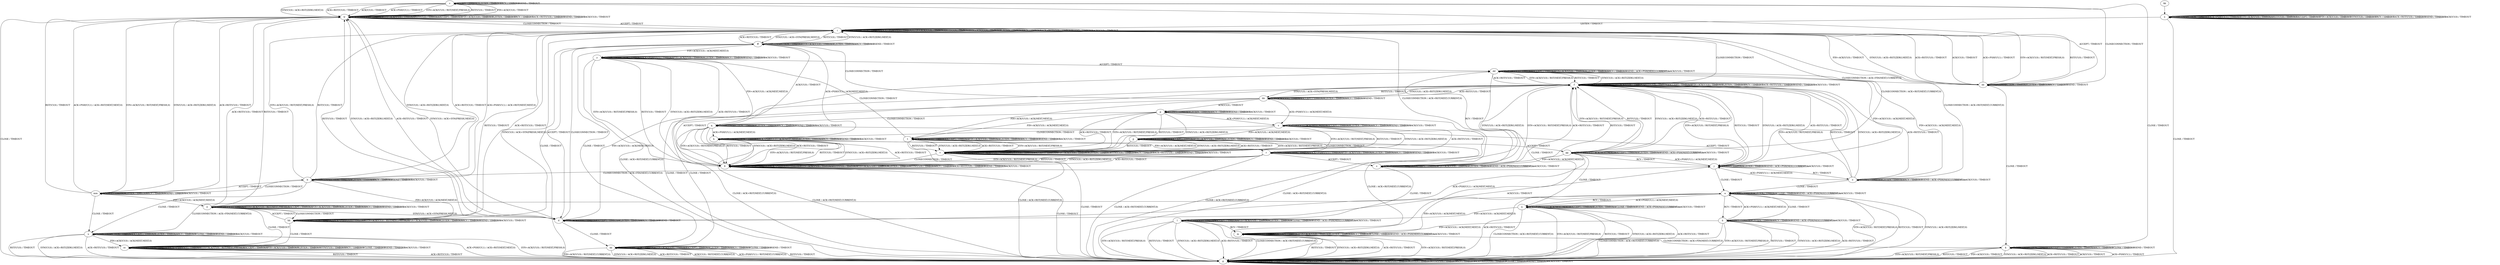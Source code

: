 digraph "" {
	graph ["Incoming time"=0.2545938491821289,
		"Outgoing time"=0.5369882583618164,
		Output="{'States': 39, 'Transitions': 495, 'Filename': '../results/tcp_preset_50_rerun/TCP_Windows8_Server-TCP_Windows8_Server-2.dot'}",
		Reference="{'States': 39, 'Transitions': 495, 'Filename': '../subjects/tcp/TCP_Windows8_Server.dot'}",
		Solver=yices,
		Updated="{'States': 39, 'Transitions': 495, 'Filename': '../subjects/tcp/TCP_Windows8_Server.dot'}",
		"f-measure"=1.0,
		precision=1.0,
		recall=1.0
	];
	a -> a	[key=0,
		label="ACCEPT / TIMEOUT"];
	a -> a	[key=1,
		label="LISTEN / TIMEOUT"];
	a -> a	[key=2,
		label="CLOSE / TIMEOUT"];
	a -> a	[key=3,
		label="SEND / ACK+PSH(NEXT,CURRENT,1)"];
	a -> a	[key=4,
		label="ACK(V,V,0) / TIMEOUT"];
	a -> g	[key=0,
		label="SYN+ACK(V,V,0) / RST(NEXT,FRESH,0)"];
	a -> g	[key=1,
		label="RST(V,V,0) / TIMEOUT"];
	a -> g	[key=2,
		label="SYN(V,V,0) / ACK+RST(ZERO,NEXT,0)"];
	a -> g	[key=3,
		label="ACK+RST(V,V,0) / TIMEOUT"];
	a -> m	[key=0,
		label="FIN+ACK(V,V,0) / ACK(NEXT,NEXT,0)"];
	a -> n	[key=0,
		label="ACK+PSH(V,V,1) / ACK(NEXT,NEXT,0)"];
	a -> u	[key=0,
		label="CLOSECONNECTION / ACK+FIN(NEXT,CURRENT,0)"];
	a -> ii	[key=0,
		label="RCV / TIMEOUT"];
	b -> b	[key=0,
		label="CLOSECONNECTION / TIMEOUT"];
	b -> b	[key=1,
		label="LISTEN / TIMEOUT"];
	b -> b	[key=2,
		label="RCV / TIMEOUT"];
	b -> b	[key=3,
		label="SEND / TIMEOUT"];
	b -> b	[key=4,
		label="ACK(V,V,0) / TIMEOUT"];
	b -> i	[key=0,
		label="ACK+PSH(V,V,1) / ACK+RST(NEXT,NEXT,0)"];
	b -> i	[key=1,
		label="SYN+ACK(V,V,0) / RST(NEXT,FRESH,0)"];
	b -> i	[key=2,
		label="RST(V,V,0) / TIMEOUT"];
	b -> i	[key=3,
		label="SYN(V,V,0) / ACK+RST(ZERO,NEXT,0)"];
	b -> i	[key=4,
		label="ACK+RST(V,V,0) / TIMEOUT"];
	b -> u	[key=0,
		label="CLOSE / TIMEOUT"];
	b -> hh	[key=0,
		label="FIN+ACK(V,V,0) / ACK(NEXT,NEXT,0)"];
	b -> mm	[key=0,
		label="ACCEPT / TIMEOUT"];
	c -> c	[key=0,
		label="ACCEPT / TIMEOUT"];
	c -> c	[key=1,
		label="LISTEN / TIMEOUT"];
	c -> c	[key=2,
		label="RCV / TIMEOUT"];
	c -> c	[key=3,
		label="SEND / TIMEOUT"];
	c -> k	[key=0,
		label="CLOSE / TIMEOUT"];
	c -> w	[key=0,
		label="ACK+PSH(V,V,1) / TIMEOUT"];
	c -> w	[key=1,
		label="SYN+ACK(V,V,0) / RST(NEXT,FRESH,0)"];
	c -> w	[key=2,
		label="RST(V,V,0) / TIMEOUT"];
	c -> w	[key=3,
		label="FIN+ACK(V,V,0) / TIMEOUT"];
	c -> w	[key=4,
		label="SYN(V,V,0) / ACK+RST(ZERO,NEXT,0)"];
	c -> w	[key=5,
		label="ACK+RST(V,V,0) / TIMEOUT"];
	c -> w	[key=6,
		label="ACK(V,V,0) / TIMEOUT"];
	c -> ee	[key=0,
		label="CLOSECONNECTION / TIMEOUT"];
	d -> d	[key=0,
		label="SYN+ACK(V,V,0) / TIMEOUT"];
	d -> d	[key=1,
		label="ACCEPT / TIMEOUT"];
	d -> d	[key=2,
		label="LISTEN / TIMEOUT"];
	d -> d	[key=3,
		label="RCV / TIMEOUT"];
	d -> d	[key=4,
		label="SEND / TIMEOUT"];
	d -> j	[key=0,
		label="ACK(V,V,0) / TIMEOUT"];
	d -> w	[key=0,
		label="RST(V,V,0) / TIMEOUT"];
	d -> w	[key=1,
		label="SYN(V,V,0) / ACK+RST(ZERO,NEXT,0)"];
	d -> w	[key=2,
		label="ACK+RST(V,V,0) / TIMEOUT"];
	d -> aa	[key=0,
		label="CLOSE / TIMEOUT"];
	d -> dd	[key=0,
		label="FIN+ACK(V,V,0) / ACK(NEXT,NEXT,0)"];
	d -> ff	[key=0,
		label="CLOSECONNECTION / TIMEOUT"];
	d -> gg	[key=0,
		label="ACK+PSH(V,V,1) / ACK(NEXT,NEXT,0)"];
	e -> d	[key=0,
		label="SYN(V,V,0) / ACK+SYN(FRESH,NEXT,0)"];
	e -> e	[key=0,
		label="ACK+PSH(V,V,1) / TIMEOUT"];
	e -> e	[key=1,
		label="SYN+ACK(V,V,0) / RST(NEXT,FRESH,0)"];
	e -> e	[key=2,
		label="ACCEPT / TIMEOUT"];
	e -> e	[key=3,
		label="FIN+ACK(V,V,0) / TIMEOUT"];
	e -> e	[key=4,
		label="LISTEN / TIMEOUT"];
	e -> e	[key=5,
		label="RCV / TIMEOUT"];
	e -> e	[key=6,
		label="SEND / TIMEOUT"];
	e -> e	[key=7,
		label="ACK(V,V,0) / TIMEOUT"];
	e -> w	[key=0,
		label="RST(V,V,0) / TIMEOUT"];
	e -> w	[key=1,
		label="ACK+RST(V,V,0) / TIMEOUT"];
	e -> cc	[key=0,
		label="CLOSE / TIMEOUT"];
	e -> hh	[key=0,
		label="CLOSECONNECTION / TIMEOUT"];
	f -> f	[key=0,
		label="ACK+PSH(V,V,1) / TIMEOUT"];
	f -> f	[key=1,
		label="SYN+ACK(V,V,0) / TIMEOUT"];
	f -> f	[key=2,
		label="RST(V,V,0) / TIMEOUT"];
	f -> f	[key=3,
		label="ACCEPT / TIMEOUT"];
	f -> f	[key=4,
		label="FIN+ACK(V,V,0) / TIMEOUT"];
	f -> f	[key=5,
		label="LISTEN / TIMEOUT"];
	f -> f	[key=6,
		label="RCV / TIMEOUT"];
	f -> f	[key=7,
		label="ACK+RST(V,V,0) / TIMEOUT"];
	f -> f	[key=8,
		label="SEND / TIMEOUT"];
	f -> f	[key=9,
		label="ACK(V,V,0) / TIMEOUT"];
	f -> g	[key=0,
		label="CLOSE / TIMEOUT"];
	f -> i	[key=0,
		label="CLOSECONNECTION / TIMEOUT"];
	f -> bb	[key=0,
		label="SYN(V,V,0) / ACK+SYN(FRESH,NEXT,0)"];
	g -> g	[key=0,
		label="CLOSECONNECTION / TIMEOUT"];
	g -> g	[key=1,
		label="ACK+PSH(V,V,1) / TIMEOUT"];
	g -> g	[key=2,
		label="SYN+ACK(V,V,0) / TIMEOUT"];
	g -> g	[key=3,
		label="RST(V,V,0) / TIMEOUT"];
	g -> g	[key=4,
		label="ACCEPT / TIMEOUT"];
	g -> g	[key=5,
		label="FIN+ACK(V,V,0) / TIMEOUT"];
	g -> g	[key=6,
		label="LISTEN / TIMEOUT"];
	g -> g	[key=7,
		label="SYN(V,V,0) / TIMEOUT"];
	g -> g	[key=8,
		label="RCV / TIMEOUT"];
	g -> g	[key=9,
		label="ACK+RST(V,V,0) / TIMEOUT"];
	g -> g	[key=10,
		label="CLOSE / TIMEOUT"];
	g -> g	[key=11,
		label="SEND / TIMEOUT"];
	g -> g	[key=12,
		label="ACK(V,V,0) / TIMEOUT"];
	h -> g	[key=0,
		label="CLOSE / ACK+RST(NEXT,CURRENT,0)"];
	h -> h	[key=0,
		label="CLOSECONNECTION / TIMEOUT"];
	h -> h	[key=1,
		label="ACK+PSH(V,V,1) / ACK(NEXT,NEXT,0)"];
	h -> h	[key=2,
		label="LISTEN / TIMEOUT"];
	h -> h	[key=3,
		label="RCV / TIMEOUT"];
	h -> h	[key=4,
		label="SEND / TIMEOUT"];
	h -> h	[key=5,
		label="ACK(V,V,0) / TIMEOUT"];
	h -> r	[key=0,
		label="FIN+ACK(V,V,0) / ACK(NEXT,NEXT,0)"];
	h -> gg	[key=0,
		label="ACCEPT / TIMEOUT"];
	h -> ll	[key=0,
		label="SYN+ACK(V,V,0) / RST(NEXT,FRESH,0)"];
	h -> ll	[key=1,
		label="RST(V,V,0) / TIMEOUT"];
	h -> ll	[key=2,
		label="SYN(V,V,0) / ACK+RST(ZERO,NEXT,0)"];
	h -> ll	[key=3,
		label="ACK+RST(V,V,0) / TIMEOUT"];
	i -> g	[key=0,
		label="CLOSE / TIMEOUT"];
	i -> i	[key=0,
		label="CLOSECONNECTION / TIMEOUT"];
	i -> i	[key=1,
		label="ACK+PSH(V,V,1) / TIMEOUT"];
	i -> i	[key=2,
		label="SYN+ACK(V,V,0) / TIMEOUT"];
	i -> i	[key=3,
		label="RST(V,V,0) / TIMEOUT"];
	i -> i	[key=4,
		label="FIN+ACK(V,V,0) / TIMEOUT"];
	i -> i	[key=5,
		label="LISTEN / TIMEOUT"];
	i -> i	[key=6,
		label="RCV / TIMEOUT"];
	i -> i	[key=7,
		label="ACK+RST(V,V,0) / TIMEOUT"];
	i -> i	[key=8,
		label="SEND / TIMEOUT"];
	i -> i	[key=9,
		label="ACK(V,V,0) / TIMEOUT"];
	i -> w	[key=0,
		label="ACCEPT / TIMEOUT"];
	i -> ff	[key=0,
		label="SYN(V,V,0) / ACK+SYN(FRESH,NEXT,0)"];
	j -> a	[key=0,
		label="CLOSE / TIMEOUT"];
	j -> b	[key=0,
		label="CLOSECONNECTION / ACK+FIN(NEXT,CURRENT,0)"];
	j -> f	[key=0,
		label="SYN+ACK(V,V,0) / RST(NEXT,FRESH,0)"];
	j -> f	[key=1,
		label="RST(V,V,0) / TIMEOUT"];
	j -> f	[key=2,
		label="SYN(V,V,0) / ACK+RST(ZERO,NEXT,0)"];
	j -> f	[key=3,
		label="ACK+RST(V,V,0) / TIMEOUT"];
	j -> j	[key=0,
		label="ACCEPT / TIMEOUT"];
	j -> j	[key=1,
		label="LISTEN / TIMEOUT"];
	j -> j	[key=2,
		label="SEND / ACK+PSH(NEXT,CURRENT,1)"];
	j -> j	[key=3,
		label="ACK(V,V,0) / TIMEOUT"];
	j -> o	[key=0,
		label="RCV / TIMEOUT"];
	j -> dd	[key=0,
		label="FIN+ACK(V,V,0) / ACK(NEXT,NEXT,0)"];
	j -> gg	[key=0,
		label="ACK+PSH(V,V,1) / ACK(NEXT,NEXT,0)"];
	k -> g	[key=0,
		label="ACK+PSH(V,V,1) / TIMEOUT"];
	k -> g	[key=1,
		label="SYN+ACK(V,V,0) / RST(NEXT,FRESH,0)"];
	k -> g	[key=2,
		label="RST(V,V,0) / TIMEOUT"];
	k -> g	[key=3,
		label="FIN+ACK(V,V,0) / TIMEOUT"];
	k -> g	[key=4,
		label="SYN(V,V,0) / ACK+RST(ZERO,NEXT,0)"];
	k -> g	[key=5,
		label="ACK+RST(V,V,0) / TIMEOUT"];
	k -> g	[key=6,
		label="ACK(V,V,0) / TIMEOUT"];
	k -> k	[key=0,
		label="CLOSECONNECTION / TIMEOUT"];
	k -> k	[key=1,
		label="ACCEPT / TIMEOUT"];
	k -> k	[key=2,
		label="LISTEN / TIMEOUT"];
	k -> k	[key=3,
		label="RCV / TIMEOUT"];
	k -> k	[key=4,
		label="CLOSE / TIMEOUT"];
	k -> k	[key=5,
		label="SEND / TIMEOUT"];
	l -> g	[key=0,
		label="CLOSECONNECTION / ACK+RST(NEXT,CURRENT,0)"];
	l -> g	[key=1,
		label="SYN+ACK(V,V,0) / RST(NEXT,FRESH,0)"];
	l -> g	[key=2,
		label="RST(V,V,0) / TIMEOUT"];
	l -> g	[key=3,
		label="SYN(V,V,0) / ACK+RST(ZERO,NEXT,0)"];
	l -> g	[key=4,
		label="ACK+RST(V,V,0) / TIMEOUT"];
	l -> l	[key=0,
		label="ACK+PSH(V,V,1) / TIMEOUT"];
	l -> l	[key=1,
		label="ACCEPT / TIMEOUT"];
	l -> l	[key=2,
		label="FIN+ACK(V,V,0) / TIMEOUT"];
	l -> l	[key=3,
		label="LISTEN / TIMEOUT"];
	l -> l	[key=4,
		label="CLOSE / TIMEOUT"];
	l -> l	[key=5,
		label="SEND / ACK+PSH(NEXT,CURRENT,1)"];
	l -> l	[key=6,
		label="ACK(V,V,0) / TIMEOUT"];
	l -> m	[key=0,
		label="RCV / TIMEOUT"];
	m -> g	[key=0,
		label="SYN+ACK(V,V,0) / RST(NEXT,FRESH,0)"];
	m -> g	[key=1,
		label="RST(V,V,0) / TIMEOUT"];
	m -> g	[key=2,
		label="SYN(V,V,0) / ACK+RST(ZERO,NEXT,0)"];
	m -> g	[key=3,
		label="ACK+RST(V,V,0) / TIMEOUT"];
	m -> k	[key=0,
		label="CLOSECONNECTION / ACK+FIN(NEXT,CURRENT,0)"];
	m -> m	[key=0,
		label="ACK+PSH(V,V,1) / TIMEOUT"];
	m -> m	[key=1,
		label="ACCEPT / TIMEOUT"];
	m -> m	[key=2,
		label="FIN+ACK(V,V,0) / TIMEOUT"];
	m -> m	[key=3,
		label="LISTEN / TIMEOUT"];
	m -> m	[key=4,
		label="RCV / TIMEOUT"];
	m -> m	[key=5,
		label="CLOSE / TIMEOUT"];
	m -> m	[key=6,
		label="SEND / ACK+PSH(NEXT,CURRENT,1)"];
	m -> m	[key=7,
		label="ACK(V,V,0) / TIMEOUT"];
	n -> a	[key=0,
		label="RCV / TIMEOUT"];
	n -> g	[key=0,
		label="CLOSECONNECTION / ACK+RST(NEXT,CURRENT,0)"];
	n -> g	[key=1,
		label="SYN+ACK(V,V,0) / RST(NEXT,FRESH,0)"];
	n -> g	[key=2,
		label="RST(V,V,0) / TIMEOUT"];
	n -> g	[key=3,
		label="SYN(V,V,0) / ACK+RST(ZERO,NEXT,0)"];
	n -> g	[key=4,
		label="ACK+RST(V,V,0) / TIMEOUT"];
	n -> l	[key=0,
		label="FIN+ACK(V,V,0) / ACK(NEXT,NEXT,0)"];
	n -> n	[key=0,
		label="ACK+PSH(V,V,1) / ACK(NEXT,NEXT,0)"];
	n -> n	[key=1,
		label="ACCEPT / TIMEOUT"];
	n -> n	[key=2,
		label="LISTEN / TIMEOUT"];
	n -> n	[key=3,
		label="CLOSE / TIMEOUT"];
	n -> n	[key=4,
		label="SEND / ACK+PSH(NEXT,CURRENT,1)"];
	n -> n	[key=5,
		label="ACK(V,V,0) / TIMEOUT"];
	o -> a	[key=0,
		label="CLOSE / TIMEOUT"];
	o -> f	[key=0,
		label="SYN+ACK(V,V,0) / RST(NEXT,FRESH,0)"];
	o -> f	[key=1,
		label="RST(V,V,0) / TIMEOUT"];
	o -> f	[key=2,
		label="SYN(V,V,0) / ACK+RST(ZERO,NEXT,0)"];
	o -> f	[key=3,
		label="ACK+RST(V,V,0) / TIMEOUT"];
	o -> i	[key=0,
		label="CLOSECONNECTION / ACK+RST(NEXT,CURRENT,0)"];
	o -> j	[key=0,
		label="ACK+PSH(V,V,1) / ACK(NEXT,NEXT,0)"];
	o -> o	[key=0,
		label="ACCEPT / TIMEOUT"];
	o -> o	[key=1,
		label="LISTEN / TIMEOUT"];
	o -> o	[key=2,
		label="RCV / TIMEOUT"];
	o -> o	[key=3,
		label="SEND / ACK+PSH(NEXT,CURRENT,1)"];
	o -> o	[key=4,
		label="ACK(V,V,0) / TIMEOUT"];
	o -> dd	[key=0,
		label="FIN+ACK(V,V,0) / ACK(NEXT,NEXT,0)"];
	p -> g	[key=0,
		label="CLOSE / ACK+RST(NEXT,CURRENT,0)"];
	p -> p	[key=0,
		label="ACCEPT / TIMEOUT"];
	p -> p	[key=1,
		label="LISTEN / TIMEOUT"];
	p -> p	[key=2,
		label="RCV / TIMEOUT"];
	p -> p	[key=3,
		label="SEND / TIMEOUT"];
	p -> p	[key=4,
		label="ACK(V,V,0) / TIMEOUT"];
	p -> q	[key=0,
		label="CLOSECONNECTION / TIMEOUT"];
	p -> s	[key=0,
		label="ACK+PSH(V,V,1) / ACK(NEXT,NEXT,0)"];
	p -> t	[key=0,
		label="FIN+ACK(V,V,0) / ACK(NEXT,NEXT,0)"];
	p -> v	[key=0,
		label="SYN+ACK(V,V,0) / RST(NEXT,FRESH,0)"];
	p -> v	[key=1,
		label="RST(V,V,0) / TIMEOUT"];
	p -> v	[key=2,
		label="SYN(V,V,0) / ACK+RST(ZERO,NEXT,0)"];
	p -> v	[key=3,
		label="ACK+RST(V,V,0) / TIMEOUT"];
	q -> g	[key=0,
		label="CLOSE / ACK+RST(NEXT,CURRENT,0)"];
	q -> h	[key=0,
		label="ACK+PSH(V,V,1) / ACK(NEXT,NEXT,0)"];
	q -> j	[key=0,
		label="ACCEPT / TIMEOUT"];
	q -> q	[key=0,
		label="CLOSECONNECTION / TIMEOUT"];
	q -> q	[key=1,
		label="LISTEN / TIMEOUT"];
	q -> q	[key=2,
		label="RCV / TIMEOUT"];
	q -> q	[key=3,
		label="SEND / TIMEOUT"];
	q -> q	[key=4,
		label="ACK(V,V,0) / TIMEOUT"];
	q -> y	[key=0,
		label="FIN+ACK(V,V,0) / ACK(NEXT,NEXT,0)"];
	q -> ll	[key=0,
		label="SYN+ACK(V,V,0) / RST(NEXT,FRESH,0)"];
	q -> ll	[key=1,
		label="RST(V,V,0) / TIMEOUT"];
	q -> ll	[key=2,
		label="SYN(V,V,0) / ACK+RST(ZERO,NEXT,0)"];
	q -> ll	[key=3,
		label="ACK+RST(V,V,0) / TIMEOUT"];
	r -> g	[key=0,
		label="CLOSE / ACK+RST(NEXT,CURRENT,0)"];
	r -> r	[key=0,
		label="CLOSECONNECTION / TIMEOUT"];
	r -> r	[key=1,
		label="ACK+PSH(V,V,1) / TIMEOUT"];
	r -> r	[key=2,
		label="FIN+ACK(V,V,0) / TIMEOUT"];
	r -> r	[key=3,
		label="LISTEN / TIMEOUT"];
	r -> r	[key=4,
		label="RCV / TIMEOUT"];
	r -> r	[key=5,
		label="SEND / TIMEOUT"];
	r -> r	[key=6,
		label="ACK(V,V,0) / TIMEOUT"];
	r -> z	[key=0,
		label="ACCEPT / TIMEOUT"];
	r -> ll	[key=0,
		label="SYN+ACK(V,V,0) / RST(NEXT,FRESH,0)"];
	r -> ll	[key=1,
		label="RST(V,V,0) / TIMEOUT"];
	r -> ll	[key=2,
		label="SYN(V,V,0) / ACK+RST(ZERO,NEXT,0)"];
	r -> ll	[key=3,
		label="ACK+RST(V,V,0) / TIMEOUT"];
	s -> g	[key=0,
		label="CLOSE / ACK+RST(NEXT,CURRENT,0)"];
	s -> h	[key=0,
		label="CLOSECONNECTION / TIMEOUT"];
	s -> s	[key=0,
		label="ACK+PSH(V,V,1) / ACK(NEXT,NEXT,0)"];
	s -> s	[key=1,
		label="ACCEPT / TIMEOUT"];
	s -> s	[key=2,
		label="LISTEN / TIMEOUT"];
	s -> s	[key=3,
		label="RCV / TIMEOUT"];
	s -> s	[key=4,
		label="SEND / TIMEOUT"];
	s -> s	[key=5,
		label="ACK(V,V,0) / TIMEOUT"];
	s -> v	[key=0,
		label="SYN+ACK(V,V,0) / RST(NEXT,FRESH,0)"];
	s -> v	[key=1,
		label="RST(V,V,0) / TIMEOUT"];
	s -> v	[key=2,
		label="SYN(V,V,0) / ACK+RST(ZERO,NEXT,0)"];
	s -> v	[key=3,
		label="ACK+RST(V,V,0) / TIMEOUT"];
	s -> jj	[key=0,
		label="FIN+ACK(V,V,0) / ACK(NEXT,NEXT,0)"];
	t -> g	[key=0,
		label="CLOSE / ACK+RST(NEXT,CURRENT,0)"];
	t -> t	[key=0,
		label="ACK+PSH(V,V,1) / TIMEOUT"];
	t -> t	[key=1,
		label="ACCEPT / TIMEOUT"];
	t -> t	[key=2,
		label="FIN+ACK(V,V,0) / TIMEOUT"];
	t -> t	[key=3,
		label="LISTEN / TIMEOUT"];
	t -> t	[key=4,
		label="RCV / TIMEOUT"];
	t -> t	[key=5,
		label="SEND / TIMEOUT"];
	t -> t	[key=6,
		label="ACK(V,V,0) / TIMEOUT"];
	t -> v	[key=0,
		label="SYN+ACK(V,V,0) / RST(NEXT,FRESH,0)"];
	t -> v	[key=1,
		label="RST(V,V,0) / TIMEOUT"];
	t -> v	[key=2,
		label="SYN(V,V,0) / ACK+RST(ZERO,NEXT,0)"];
	t -> v	[key=3,
		label="ACK+RST(V,V,0) / TIMEOUT"];
	t -> y	[key=0,
		label="CLOSECONNECTION / TIMEOUT"];
	u -> g	[key=0,
		label="ACK+PSH(V,V,1) / ACK+RST(NEXT,NEXT,0)"];
	u -> g	[key=1,
		label="SYN+ACK(V,V,0) / RST(NEXT,FRESH,0)"];
	u -> g	[key=2,
		label="RST(V,V,0) / TIMEOUT"];
	u -> g	[key=3,
		label="SYN(V,V,0) / ACK+RST(ZERO,NEXT,0)"];
	u -> g	[key=4,
		label="ACK+RST(V,V,0) / TIMEOUT"];
	u -> u	[key=0,
		label="CLOSECONNECTION / TIMEOUT"];
	u -> u	[key=1,
		label="ACCEPT / TIMEOUT"];
	u -> u	[key=2,
		label="LISTEN / TIMEOUT"];
	u -> u	[key=3,
		label="RCV / TIMEOUT"];
	u -> u	[key=4,
		label="CLOSE / TIMEOUT"];
	u -> u	[key=5,
		label="SEND / TIMEOUT"];
	u -> u	[key=6,
		label="ACK(V,V,0) / TIMEOUT"];
	u -> cc	[key=0,
		label="FIN+ACK(V,V,0) / ACK(NEXT,NEXT,0)"];
	v -> g	[key=0,
		label="CLOSE / TIMEOUT"];
	v -> v	[key=0,
		label="ACK+PSH(V,V,1) / TIMEOUT"];
	v -> v	[key=1,
		label="SYN+ACK(V,V,0) / TIMEOUT"];
	v -> v	[key=2,
		label="RST(V,V,0) / TIMEOUT"];
	v -> v	[key=3,
		label="ACCEPT / TIMEOUT"];
	v -> v	[key=4,
		label="FIN+ACK(V,V,0) / TIMEOUT"];
	v -> v	[key=5,
		label="LISTEN / TIMEOUT"];
	v -> v	[key=6,
		label="SYN(V,V,0) / TIMEOUT"];
	v -> v	[key=7,
		label="RCV / TIMEOUT"];
	v -> v	[key=8,
		label="ACK+RST(V,V,0) / TIMEOUT"];
	v -> v	[key=9,
		label="SEND / TIMEOUT"];
	v -> v	[key=10,
		label="ACK(V,V,0) / TIMEOUT"];
	v -> ll	[key=0,
		label="CLOSECONNECTION / TIMEOUT"];
	w -> d	[key=0,
		label="SYN(V,V,0) / ACK+SYN(FRESH,NEXT,0)"];
	w -> g	[key=0,
		label="CLOSE / TIMEOUT"];
	w -> i	[key=0,
		label="CLOSECONNECTION / TIMEOUT"];
	w -> w	[key=0,
		label="ACK+PSH(V,V,1) / TIMEOUT"];
	w -> w	[key=1,
		label="SYN+ACK(V,V,0) / TIMEOUT"];
	w -> w	[key=2,
		label="RST(V,V,0) / TIMEOUT"];
	w -> w	[key=3,
		label="ACCEPT / TIMEOUT"];
	w -> w	[key=4,
		label="FIN+ACK(V,V,0) / TIMEOUT"];
	w -> w	[key=5,
		label="LISTEN / TIMEOUT"];
	w -> w	[key=6,
		label="RCV / TIMEOUT"];
	w -> w	[key=7,
		label="ACK+RST(V,V,0) / TIMEOUT"];
	w -> w	[key=8,
		label="SEND / TIMEOUT"];
	w -> w	[key=9,
		label="ACK(V,V,0) / TIMEOUT"];
	x -> g	[key=0,
		label="CLOSE / TIMEOUT"];
	x -> i	[key=0,
		label="LISTEN / TIMEOUT"];
	x -> x	[key=0,
		label="CLOSECONNECTION / TIMEOUT"];
	x -> x	[key=1,
		label="ACK+PSH(V,V,1) / TIMEOUT"];
	x -> x	[key=2,
		label="SYN+ACK(V,V,0) / TIMEOUT"];
	x -> x	[key=3,
		label="RST(V,V,0) / TIMEOUT"];
	x -> x	[key=4,
		label="ACCEPT / TIMEOUT"];
	x -> x	[key=5,
		label="FIN+ACK(V,V,0) / TIMEOUT"];
	x -> x	[key=6,
		label="SYN(V,V,0) / TIMEOUT"];
	x -> x	[key=7,
		label="RCV / TIMEOUT"];
	x -> x	[key=8,
		label="ACK+RST(V,V,0) / TIMEOUT"];
	x -> x	[key=9,
		label="SEND / TIMEOUT"];
	x -> x	[key=10,
		label="ACK(V,V,0) / TIMEOUT"];
	y -> g	[key=0,
		label="CLOSE / ACK+RST(NEXT,CURRENT,0)"];
	y -> y	[key=0,
		label="CLOSECONNECTION / TIMEOUT"];
	y -> y	[key=1,
		label="ACK+PSH(V,V,1) / TIMEOUT"];
	y -> y	[key=2,
		label="FIN+ACK(V,V,0) / TIMEOUT"];
	y -> y	[key=3,
		label="LISTEN / TIMEOUT"];
	y -> y	[key=4,
		label="RCV / TIMEOUT"];
	y -> y	[key=5,
		label="SEND / TIMEOUT"];
	y -> y	[key=6,
		label="ACK(V,V,0) / TIMEOUT"];
	y -> dd	[key=0,
		label="ACCEPT / TIMEOUT"];
	y -> ll	[key=0,
		label="SYN+ACK(V,V,0) / RST(NEXT,FRESH,0)"];
	y -> ll	[key=1,
		label="RST(V,V,0) / TIMEOUT"];
	y -> ll	[key=2,
		label="SYN(V,V,0) / ACK+RST(ZERO,NEXT,0)"];
	y -> ll	[key=3,
		label="ACK+RST(V,V,0) / TIMEOUT"];
	z -> f	[key=0,
		label="SYN+ACK(V,V,0) / RST(NEXT,FRESH,0)"];
	z -> f	[key=1,
		label="RST(V,V,0) / TIMEOUT"];
	z -> f	[key=2,
		label="SYN(V,V,0) / ACK+RST(ZERO,NEXT,0)"];
	z -> f	[key=3,
		label="ACK+RST(V,V,0) / TIMEOUT"];
	z -> i	[key=0,
		label="CLOSECONNECTION / ACK+RST(NEXT,CURRENT,0)"];
	z -> l	[key=0,
		label="CLOSE / TIMEOUT"];
	z -> z	[key=0,
		label="ACK+PSH(V,V,1) / TIMEOUT"];
	z -> z	[key=1,
		label="ACCEPT / TIMEOUT"];
	z -> z	[key=2,
		label="FIN+ACK(V,V,0) / TIMEOUT"];
	z -> z	[key=3,
		label="LISTEN / TIMEOUT"];
	z -> z	[key=4,
		label="SEND / ACK+PSH(NEXT,CURRENT,1)"];
	z -> z	[key=5,
		label="ACK(V,V,0) / TIMEOUT"];
	z -> dd	[key=0,
		label="RCV / TIMEOUT"];
	aa -> g	[key=0,
		label="ACK+PSH(V,V,1) / RST(NEXT,CURRENT,0)"];
	aa -> g	[key=1,
		label="RST(V,V,0) / TIMEOUT"];
	aa -> g	[key=2,
		label="FIN+ACK(V,V,0) / RST(NEXT,CURRENT,0)"];
	aa -> g	[key=3,
		label="SYN(V,V,0) / ACK+RST(ZERO,NEXT,0)"];
	aa -> g	[key=4,
		label="ACK+RST(V,V,0) / TIMEOUT"];
	aa -> g	[key=5,
		label="ACK(V,V,0) / RST(NEXT,CURRENT,0)"];
	aa -> aa	[key=0,
		label="CLOSECONNECTION / TIMEOUT"];
	aa -> aa	[key=1,
		label="SYN+ACK(V,V,0) / TIMEOUT"];
	aa -> aa	[key=2,
		label="ACCEPT / TIMEOUT"];
	aa -> aa	[key=3,
		label="LISTEN / TIMEOUT"];
	aa -> aa	[key=4,
		label="RCV / TIMEOUT"];
	aa -> aa	[key=5,
		label="CLOSE / TIMEOUT"];
	aa -> aa	[key=6,
		label="SEND / TIMEOUT"];
	bb -> f	[key=0,
		label="RST(V,V,0) / TIMEOUT"];
	bb -> f	[key=1,
		label="SYN(V,V,0) / ACK+RST(ZERO,NEXT,0)"];
	bb -> f	[key=2,
		label="ACK+RST(V,V,0) / TIMEOUT"];
	bb -> p	[key=0,
		label="ACK(V,V,0) / TIMEOUT"];
	bb -> s	[key=0,
		label="ACK+PSH(V,V,1) / ACK(NEXT,NEXT,0)"];
	bb -> t	[key=0,
		label="FIN+ACK(V,V,0) / ACK(NEXT,NEXT,0)"];
	bb -> aa	[key=0,
		label="CLOSE / TIMEOUT"];
	bb -> bb	[key=0,
		label="SYN+ACK(V,V,0) / TIMEOUT"];
	bb -> bb	[key=1,
		label="ACCEPT / TIMEOUT"];
	bb -> bb	[key=2,
		label="LISTEN / TIMEOUT"];
	bb -> bb	[key=3,
		label="RCV / TIMEOUT"];
	bb -> bb	[key=4,
		label="SEND / TIMEOUT"];
	bb -> ff	[key=0,
		label="CLOSECONNECTION / TIMEOUT"];
	cc -> g	[key=0,
		label="RST(V,V,0) / TIMEOUT"];
	cc -> g	[key=1,
		label="ACK+RST(V,V,0) / TIMEOUT"];
	cc -> cc	[key=0,
		label="CLOSECONNECTION / TIMEOUT"];
	cc -> cc	[key=1,
		label="ACK+PSH(V,V,1) / TIMEOUT"];
	cc -> cc	[key=2,
		label="SYN+ACK(V,V,0) / RST(NEXT,FRESH,0)"];
	cc -> cc	[key=3,
		label="ACCEPT / TIMEOUT"];
	cc -> cc	[key=4,
		label="FIN+ACK(V,V,0) / TIMEOUT"];
	cc -> cc	[key=5,
		label="LISTEN / TIMEOUT"];
	cc -> cc	[key=6,
		label="SYN(V,V,0) / TIMEOUT"];
	cc -> cc	[key=7,
		label="RCV / TIMEOUT"];
	cc -> cc	[key=8,
		label="CLOSE / TIMEOUT"];
	cc -> cc	[key=9,
		label="SEND / TIMEOUT"];
	cc -> cc	[key=10,
		label="ACK(V,V,0) / TIMEOUT"];
	dd -> f	[key=0,
		label="SYN+ACK(V,V,0) / RST(NEXT,FRESH,0)"];
	dd -> f	[key=1,
		label="RST(V,V,0) / TIMEOUT"];
	dd -> f	[key=2,
		label="SYN(V,V,0) / ACK+RST(ZERO,NEXT,0)"];
	dd -> f	[key=3,
		label="ACK+RST(V,V,0) / TIMEOUT"];
	dd -> m	[key=0,
		label="CLOSE / TIMEOUT"];
	dd -> dd	[key=0,
		label="ACK+PSH(V,V,1) / TIMEOUT"];
	dd -> dd	[key=1,
		label="ACCEPT / TIMEOUT"];
	dd -> dd	[key=2,
		label="FIN+ACK(V,V,0) / TIMEOUT"];
	dd -> dd	[key=3,
		label="LISTEN / TIMEOUT"];
	dd -> dd	[key=4,
		label="RCV / TIMEOUT"];
	dd -> dd	[key=5,
		label="SEND / ACK+PSH(NEXT,CURRENT,1)"];
	dd -> dd	[key=6,
		label="ACK(V,V,0) / TIMEOUT"];
	dd -> ee	[key=0,
		label="CLOSECONNECTION / ACK+FIN(NEXT,CURRENT,0)"];
	ee -> c	[key=0,
		label="ACCEPT / TIMEOUT"];
	ee -> i	[key=0,
		label="ACK+PSH(V,V,1) / TIMEOUT"];
	ee -> i	[key=1,
		label="SYN+ACK(V,V,0) / RST(NEXT,FRESH,0)"];
	ee -> i	[key=2,
		label="RST(V,V,0) / TIMEOUT"];
	ee -> i	[key=3,
		label="FIN+ACK(V,V,0) / TIMEOUT"];
	ee -> i	[key=4,
		label="SYN(V,V,0) / ACK+RST(ZERO,NEXT,0)"];
	ee -> i	[key=5,
		label="ACK+RST(V,V,0) / TIMEOUT"];
	ee -> i	[key=6,
		label="ACK(V,V,0) / TIMEOUT"];
	ee -> k	[key=0,
		label="CLOSE / TIMEOUT"];
	ee -> ee	[key=0,
		label="CLOSECONNECTION / TIMEOUT"];
	ee -> ee	[key=1,
		label="LISTEN / TIMEOUT"];
	ee -> ee	[key=2,
		label="RCV / TIMEOUT"];
	ee -> ee	[key=3,
		label="SEND / TIMEOUT"];
	ff -> d	[key=0,
		label="ACCEPT / TIMEOUT"];
	ff -> h	[key=0,
		label="ACK+PSH(V,V,1) / ACK(NEXT,NEXT,0)"];
	ff -> i	[key=0,
		label="RST(V,V,0) / TIMEOUT"];
	ff -> i	[key=1,
		label="SYN(V,V,0) / ACK+RST(ZERO,NEXT,0)"];
	ff -> i	[key=2,
		label="ACK+RST(V,V,0) / TIMEOUT"];
	ff -> q	[key=0,
		label="ACK(V,V,0) / TIMEOUT"];
	ff -> y	[key=0,
		label="FIN+ACK(V,V,0) / ACK(NEXT,NEXT,0)"];
	ff -> aa	[key=0,
		label="CLOSE / TIMEOUT"];
	ff -> ff	[key=0,
		label="CLOSECONNECTION / TIMEOUT"];
	ff -> ff	[key=1,
		label="SYN+ACK(V,V,0) / TIMEOUT"];
	ff -> ff	[key=2,
		label="LISTEN / TIMEOUT"];
	ff -> ff	[key=3,
		label="RCV / TIMEOUT"];
	ff -> ff	[key=4,
		label="SEND / TIMEOUT"];
	gg -> f	[key=0,
		label="SYN+ACK(V,V,0) / RST(NEXT,FRESH,0)"];
	gg -> f	[key=1,
		label="RST(V,V,0) / TIMEOUT"];
	gg -> f	[key=2,
		label="SYN(V,V,0) / ACK+RST(ZERO,NEXT,0)"];
	gg -> f	[key=3,
		label="ACK+RST(V,V,0) / TIMEOUT"];
	gg -> i	[key=0,
		label="CLOSECONNECTION / ACK+RST(NEXT,CURRENT,0)"];
	gg -> j	[key=0,
		label="RCV / TIMEOUT"];
	gg -> n	[key=0,
		label="CLOSE / TIMEOUT"];
	gg -> z	[key=0,
		label="FIN+ACK(V,V,0) / ACK(NEXT,NEXT,0)"];
	gg -> gg	[key=0,
		label="ACK+PSH(V,V,1) / ACK(NEXT,NEXT,0)"];
	gg -> gg	[key=1,
		label="ACCEPT / TIMEOUT"];
	gg -> gg	[key=2,
		label="LISTEN / TIMEOUT"];
	gg -> gg	[key=3,
		label="SEND / ACK+PSH(NEXT,CURRENT,1)"];
	gg -> gg	[key=4,
		label="ACK(V,V,0) / TIMEOUT"];
	hh -> e	[key=0,
		label="ACCEPT / TIMEOUT"];
	hh -> i	[key=0,
		label="RST(V,V,0) / TIMEOUT"];
	hh -> i	[key=1,
		label="ACK+RST(V,V,0) / TIMEOUT"];
	hh -> cc	[key=0,
		label="CLOSE / TIMEOUT"];
	hh -> ff	[key=0,
		label="SYN(V,V,0) / ACK+SYN(FRESH,NEXT,0)"];
	hh -> hh	[key=0,
		label="CLOSECONNECTION / TIMEOUT"];
	hh -> hh	[key=1,
		label="ACK+PSH(V,V,1) / TIMEOUT"];
	hh -> hh	[key=2,
		label="SYN+ACK(V,V,0) / RST(NEXT,FRESH,0)"];
	hh -> hh	[key=3,
		label="FIN+ACK(V,V,0) / TIMEOUT"];
	hh -> hh	[key=4,
		label="LISTEN / TIMEOUT"];
	hh -> hh	[key=5,
		label="RCV / TIMEOUT"];
	hh -> hh	[key=6,
		label="SEND / TIMEOUT"];
	hh -> hh	[key=7,
		label="ACK(V,V,0) / TIMEOUT"];
	ii -> a	[key=0,
		label="ACK+PSH(V,V,1) / ACK(NEXT,NEXT,0)"];
	ii -> a	[key=1,
		label="CLOSE / TIMEOUT"];
	ii -> g	[key=0,
		label="CLOSECONNECTION / ACK+RST(NEXT,CURRENT,0)"];
	ii -> g	[key=1,
		label="SYN+ACK(V,V,0) / RST(NEXT,FRESH,0)"];
	ii -> g	[key=2,
		label="RST(V,V,0) / TIMEOUT"];
	ii -> g	[key=3,
		label="SYN(V,V,0) / ACK+RST(ZERO,NEXT,0)"];
	ii -> g	[key=4,
		label="ACK+RST(V,V,0) / TIMEOUT"];
	ii -> m	[key=0,
		label="FIN+ACK(V,V,0) / ACK(NEXT,NEXT,0)"];
	ii -> ii	[key=0,
		label="ACCEPT / TIMEOUT"];
	ii -> ii	[key=1,
		label="LISTEN / TIMEOUT"];
	ii -> ii	[key=2,
		label="RCV / TIMEOUT"];
	ii -> ii	[key=3,
		label="SEND / ACK+PSH(NEXT,CURRENT,1)"];
	ii -> ii	[key=4,
		label="ACK(V,V,0) / TIMEOUT"];
	jj -> g	[key=0,
		label="CLOSE / ACK+RST(NEXT,CURRENT,0)"];
	jj -> r	[key=0,
		label="CLOSECONNECTION / TIMEOUT"];
	jj -> v	[key=0,
		label="SYN+ACK(V,V,0) / RST(NEXT,FRESH,0)"];
	jj -> v	[key=1,
		label="RST(V,V,0) / TIMEOUT"];
	jj -> v	[key=2,
		label="SYN(V,V,0) / ACK+RST(ZERO,NEXT,0)"];
	jj -> v	[key=3,
		label="ACK+RST(V,V,0) / TIMEOUT"];
	jj -> jj	[key=0,
		label="ACK+PSH(V,V,1) / TIMEOUT"];
	jj -> jj	[key=1,
		label="ACCEPT / TIMEOUT"];
	jj -> jj	[key=2,
		label="FIN+ACK(V,V,0) / TIMEOUT"];
	jj -> jj	[key=3,
		label="LISTEN / TIMEOUT"];
	jj -> jj	[key=4,
		label="RCV / TIMEOUT"];
	jj -> jj	[key=5,
		label="SEND / TIMEOUT"];
	jj -> jj	[key=6,
		label="ACK(V,V,0) / TIMEOUT"];
	kk -> x	[key=0];
	ll -> f	[key=0,
		label="ACCEPT / TIMEOUT"];
	ll -> g	[key=0,
		label="CLOSE / TIMEOUT"];
	ll -> ll	[key=0,
		label="CLOSECONNECTION / TIMEOUT"];
	ll -> ll	[key=1,
		label="ACK+PSH(V,V,1) / TIMEOUT"];
	ll -> ll	[key=2,
		label="SYN+ACK(V,V,0) / TIMEOUT"];
	ll -> ll	[key=3,
		label="RST(V,V,0) / TIMEOUT"];
	ll -> ll	[key=4,
		label="FIN+ACK(V,V,0) / TIMEOUT"];
	ll -> ll	[key=5,
		label="LISTEN / TIMEOUT"];
	ll -> ll	[key=6,
		label="SYN(V,V,0) / TIMEOUT"];
	ll -> ll	[key=7,
		label="RCV / TIMEOUT"];
	ll -> ll	[key=8,
		label="ACK+RST(V,V,0) / TIMEOUT"];
	ll -> ll	[key=9,
		label="SEND / TIMEOUT"];
	ll -> ll	[key=10,
		label="ACK(V,V,0) / TIMEOUT"];
	mm -> b	[key=0,
		label="CLOSECONNECTION / TIMEOUT"];
	mm -> e	[key=0,
		label="FIN+ACK(V,V,0) / ACK(NEXT,NEXT,0)"];
	mm -> u	[key=0,
		label="CLOSE / TIMEOUT"];
	mm -> w	[key=0,
		label="ACK+PSH(V,V,1) / ACK+RST(NEXT,NEXT,0)"];
	mm -> w	[key=1,
		label="SYN+ACK(V,V,0) / RST(NEXT,FRESH,0)"];
	mm -> w	[key=2,
		label="RST(V,V,0) / TIMEOUT"];
	mm -> w	[key=3,
		label="SYN(V,V,0) / ACK+RST(ZERO,NEXT,0)"];
	mm -> w	[key=4,
		label="ACK+RST(V,V,0) / TIMEOUT"];
	mm -> mm	[key=0,
		label="ACCEPT / TIMEOUT"];
	mm -> mm	[key=1,
		label="LISTEN / TIMEOUT"];
	mm -> mm	[key=2,
		label="RCV / TIMEOUT"];
	mm -> mm	[key=3,
		label="SEND / TIMEOUT"];
	mm -> mm	[key=4,
		label="ACK(V,V,0) / TIMEOUT"];
}
